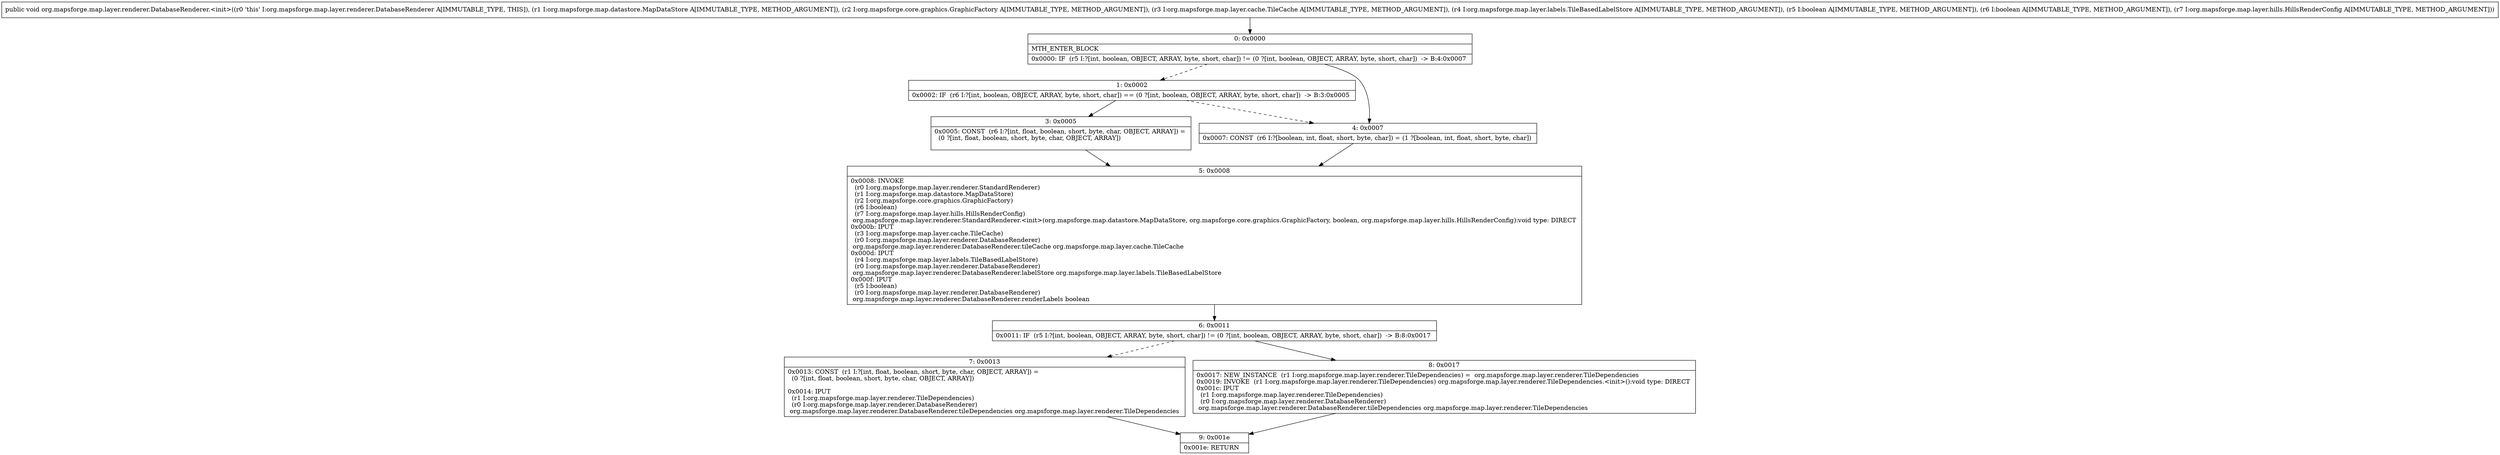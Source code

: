 digraph "CFG fororg.mapsforge.map.layer.renderer.DatabaseRenderer.\<init\>(Lorg\/mapsforge\/map\/datastore\/MapDataStore;Lorg\/mapsforge\/core\/graphics\/GraphicFactory;Lorg\/mapsforge\/map\/layer\/cache\/TileCache;Lorg\/mapsforge\/map\/layer\/labels\/TileBasedLabelStore;ZZLorg\/mapsforge\/map\/layer\/hills\/HillsRenderConfig;)V" {
Node_0 [shape=record,label="{0\:\ 0x0000|MTH_ENTER_BLOCK\l|0x0000: IF  (r5 I:?[int, boolean, OBJECT, ARRAY, byte, short, char]) != (0 ?[int, boolean, OBJECT, ARRAY, byte, short, char])  \-\> B:4:0x0007 \l}"];
Node_1 [shape=record,label="{1\:\ 0x0002|0x0002: IF  (r6 I:?[int, boolean, OBJECT, ARRAY, byte, short, char]) == (0 ?[int, boolean, OBJECT, ARRAY, byte, short, char])  \-\> B:3:0x0005 \l}"];
Node_3 [shape=record,label="{3\:\ 0x0005|0x0005: CONST  (r6 I:?[int, float, boolean, short, byte, char, OBJECT, ARRAY]) = \l  (0 ?[int, float, boolean, short, byte, char, OBJECT, ARRAY])\l \l}"];
Node_4 [shape=record,label="{4\:\ 0x0007|0x0007: CONST  (r6 I:?[boolean, int, float, short, byte, char]) = (1 ?[boolean, int, float, short, byte, char]) \l}"];
Node_5 [shape=record,label="{5\:\ 0x0008|0x0008: INVOKE  \l  (r0 I:org.mapsforge.map.layer.renderer.StandardRenderer)\l  (r1 I:org.mapsforge.map.datastore.MapDataStore)\l  (r2 I:org.mapsforge.core.graphics.GraphicFactory)\l  (r6 I:boolean)\l  (r7 I:org.mapsforge.map.layer.hills.HillsRenderConfig)\l org.mapsforge.map.layer.renderer.StandardRenderer.\<init\>(org.mapsforge.map.datastore.MapDataStore, org.mapsforge.core.graphics.GraphicFactory, boolean, org.mapsforge.map.layer.hills.HillsRenderConfig):void type: DIRECT \l0x000b: IPUT  \l  (r3 I:org.mapsforge.map.layer.cache.TileCache)\l  (r0 I:org.mapsforge.map.layer.renderer.DatabaseRenderer)\l org.mapsforge.map.layer.renderer.DatabaseRenderer.tileCache org.mapsforge.map.layer.cache.TileCache \l0x000d: IPUT  \l  (r4 I:org.mapsforge.map.layer.labels.TileBasedLabelStore)\l  (r0 I:org.mapsforge.map.layer.renderer.DatabaseRenderer)\l org.mapsforge.map.layer.renderer.DatabaseRenderer.labelStore org.mapsforge.map.layer.labels.TileBasedLabelStore \l0x000f: IPUT  \l  (r5 I:boolean)\l  (r0 I:org.mapsforge.map.layer.renderer.DatabaseRenderer)\l org.mapsforge.map.layer.renderer.DatabaseRenderer.renderLabels boolean \l}"];
Node_6 [shape=record,label="{6\:\ 0x0011|0x0011: IF  (r5 I:?[int, boolean, OBJECT, ARRAY, byte, short, char]) != (0 ?[int, boolean, OBJECT, ARRAY, byte, short, char])  \-\> B:8:0x0017 \l}"];
Node_7 [shape=record,label="{7\:\ 0x0013|0x0013: CONST  (r1 I:?[int, float, boolean, short, byte, char, OBJECT, ARRAY]) = \l  (0 ?[int, float, boolean, short, byte, char, OBJECT, ARRAY])\l \l0x0014: IPUT  \l  (r1 I:org.mapsforge.map.layer.renderer.TileDependencies)\l  (r0 I:org.mapsforge.map.layer.renderer.DatabaseRenderer)\l org.mapsforge.map.layer.renderer.DatabaseRenderer.tileDependencies org.mapsforge.map.layer.renderer.TileDependencies \l}"];
Node_8 [shape=record,label="{8\:\ 0x0017|0x0017: NEW_INSTANCE  (r1 I:org.mapsforge.map.layer.renderer.TileDependencies) =  org.mapsforge.map.layer.renderer.TileDependencies \l0x0019: INVOKE  (r1 I:org.mapsforge.map.layer.renderer.TileDependencies) org.mapsforge.map.layer.renderer.TileDependencies.\<init\>():void type: DIRECT \l0x001c: IPUT  \l  (r1 I:org.mapsforge.map.layer.renderer.TileDependencies)\l  (r0 I:org.mapsforge.map.layer.renderer.DatabaseRenderer)\l org.mapsforge.map.layer.renderer.DatabaseRenderer.tileDependencies org.mapsforge.map.layer.renderer.TileDependencies \l}"];
Node_9 [shape=record,label="{9\:\ 0x001e|0x001e: RETURN   \l}"];
MethodNode[shape=record,label="{public void org.mapsforge.map.layer.renderer.DatabaseRenderer.\<init\>((r0 'this' I:org.mapsforge.map.layer.renderer.DatabaseRenderer A[IMMUTABLE_TYPE, THIS]), (r1 I:org.mapsforge.map.datastore.MapDataStore A[IMMUTABLE_TYPE, METHOD_ARGUMENT]), (r2 I:org.mapsforge.core.graphics.GraphicFactory A[IMMUTABLE_TYPE, METHOD_ARGUMENT]), (r3 I:org.mapsforge.map.layer.cache.TileCache A[IMMUTABLE_TYPE, METHOD_ARGUMENT]), (r4 I:org.mapsforge.map.layer.labels.TileBasedLabelStore A[IMMUTABLE_TYPE, METHOD_ARGUMENT]), (r5 I:boolean A[IMMUTABLE_TYPE, METHOD_ARGUMENT]), (r6 I:boolean A[IMMUTABLE_TYPE, METHOD_ARGUMENT]), (r7 I:org.mapsforge.map.layer.hills.HillsRenderConfig A[IMMUTABLE_TYPE, METHOD_ARGUMENT])) }"];
MethodNode -> Node_0;
Node_0 -> Node_1[style=dashed];
Node_0 -> Node_4;
Node_1 -> Node_3;
Node_1 -> Node_4[style=dashed];
Node_3 -> Node_5;
Node_4 -> Node_5;
Node_5 -> Node_6;
Node_6 -> Node_7[style=dashed];
Node_6 -> Node_8;
Node_7 -> Node_9;
Node_8 -> Node_9;
}

